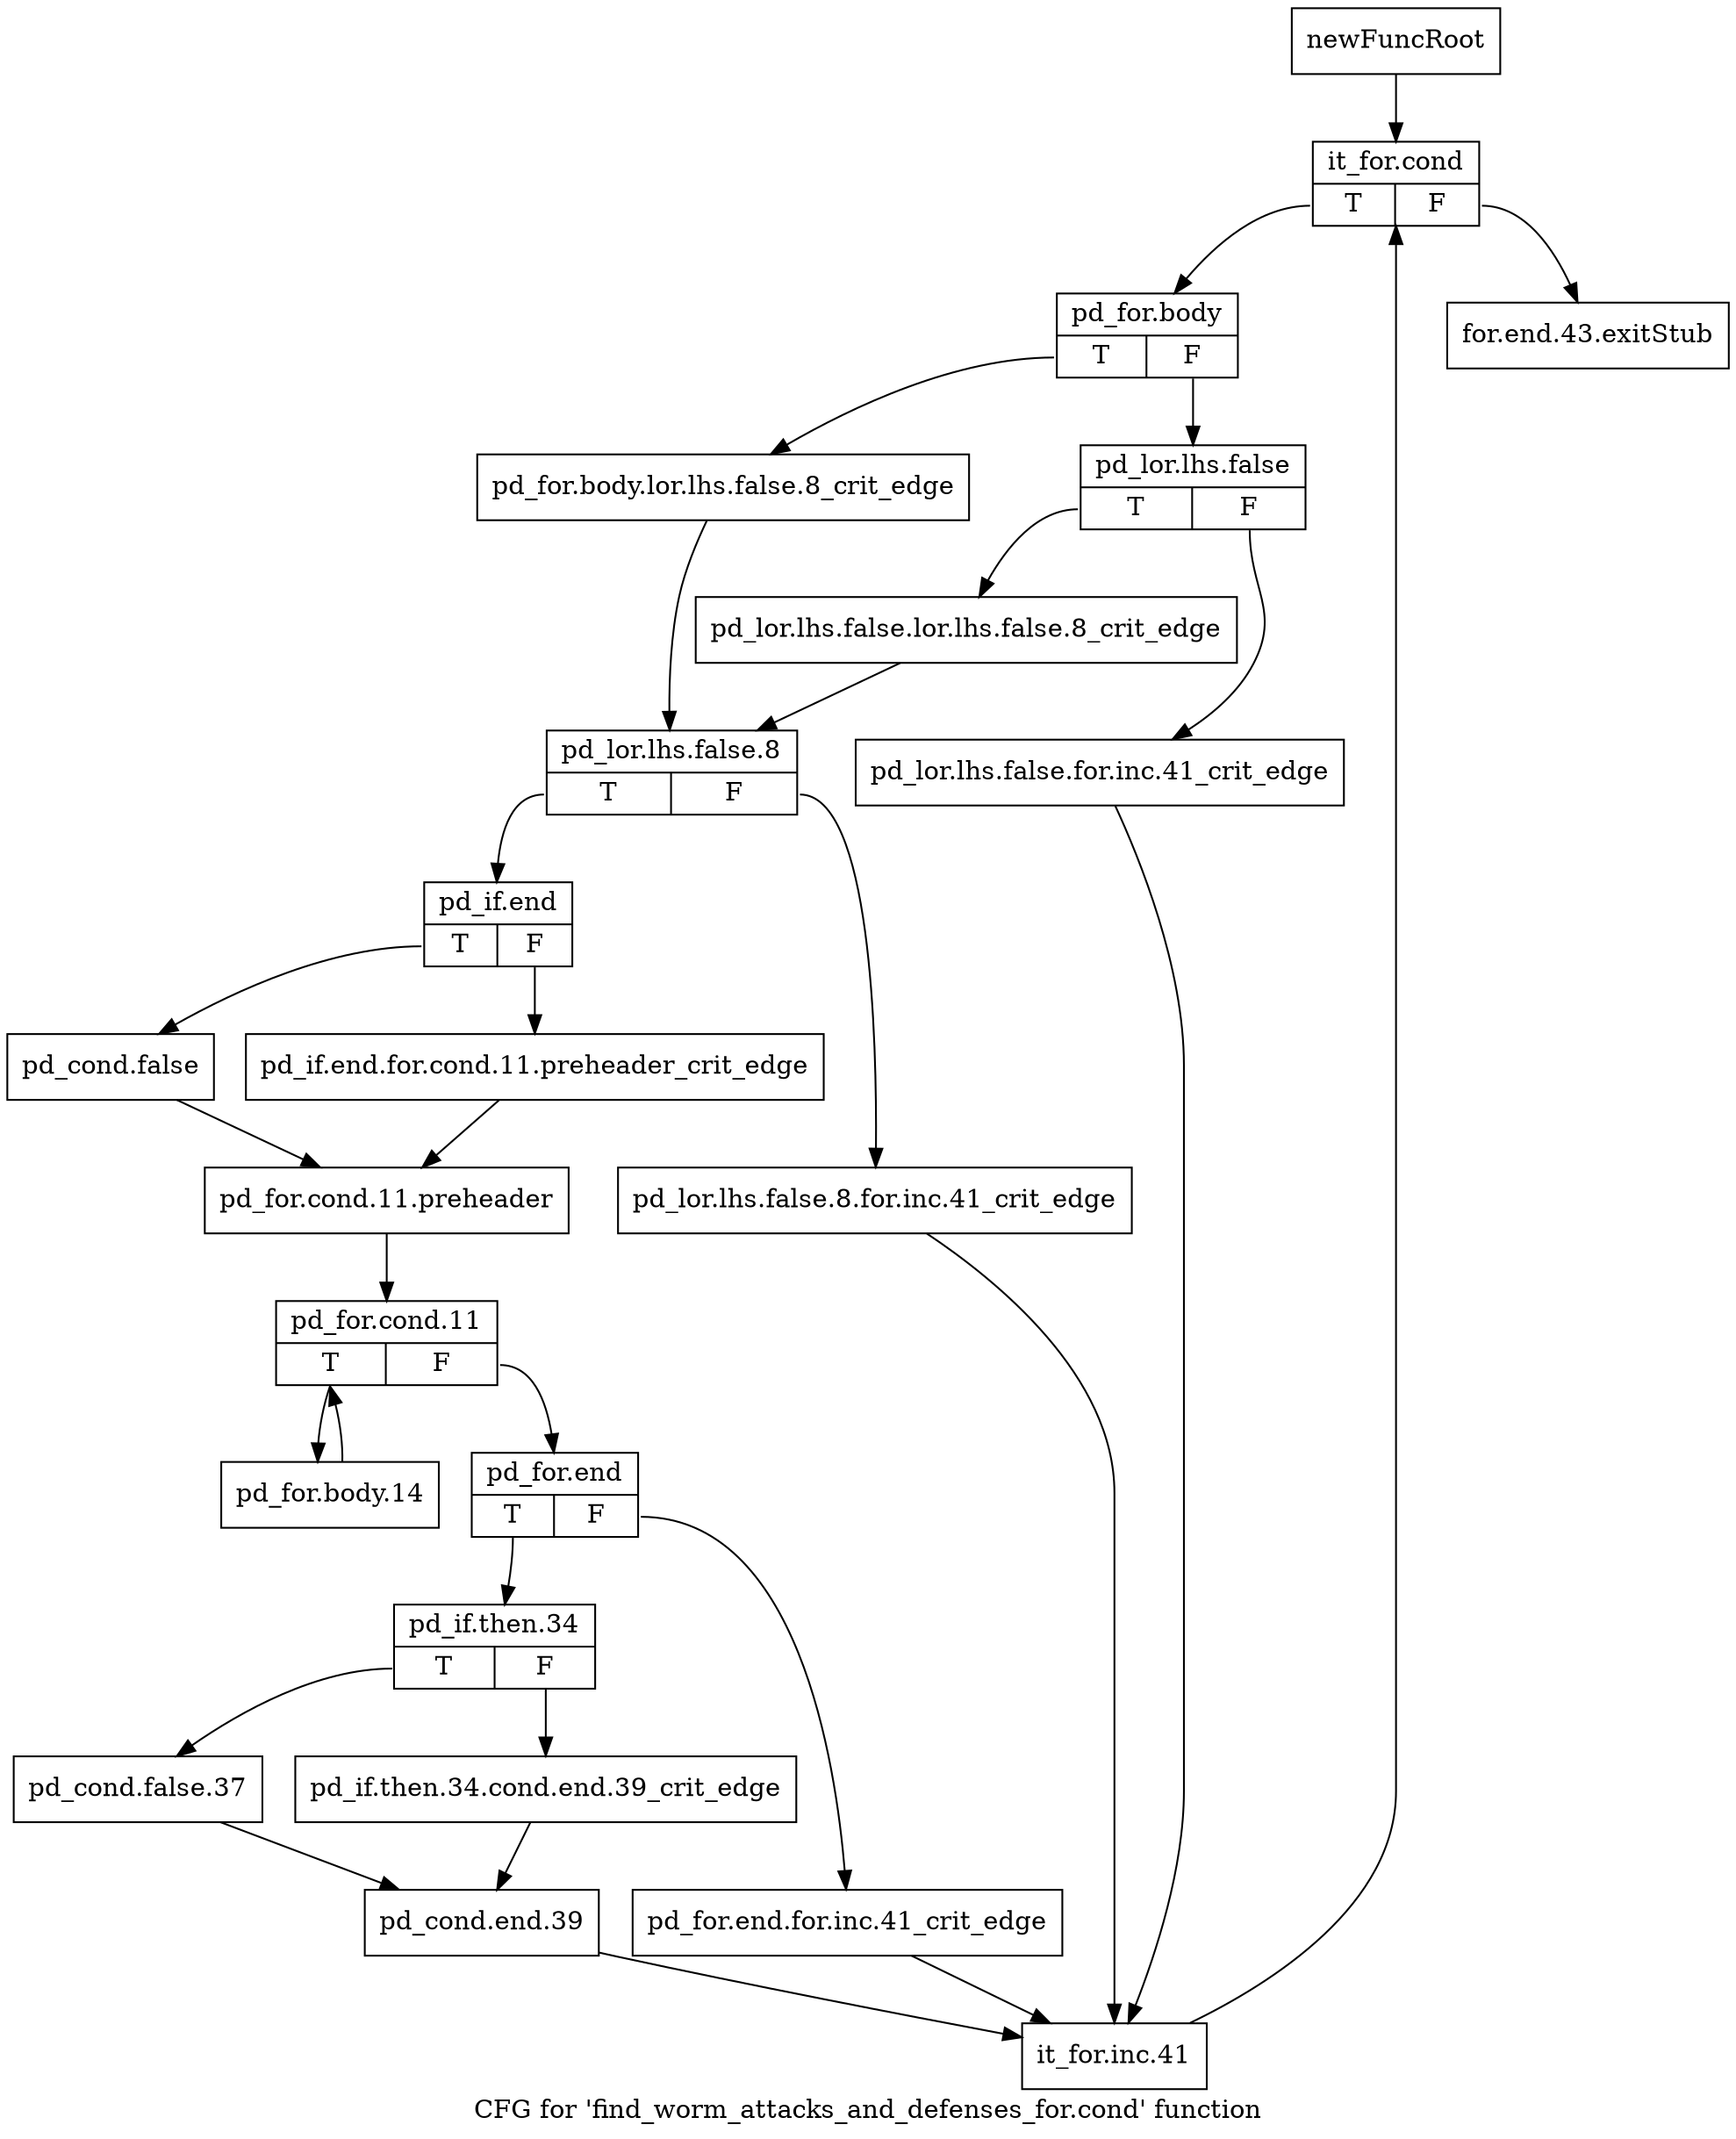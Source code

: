 digraph "CFG for 'find_worm_attacks_and_defenses_for.cond' function" {
	label="CFG for 'find_worm_attacks_and_defenses_for.cond' function";

	Node0x46e3560 [shape=record,label="{newFuncRoot}"];
	Node0x46e3560 -> Node0x46e3600;
	Node0x46e35b0 [shape=record,label="{for.end.43.exitStub}"];
	Node0x46e3600 [shape=record,label="{it_for.cond|{<s0>T|<s1>F}}"];
	Node0x46e3600:s0 -> Node0x46e3650;
	Node0x46e3600:s1 -> Node0x46e35b0;
	Node0x46e3650 [shape=record,label="{pd_for.body|{<s0>T|<s1>F}}"];
	Node0x46e3650:s0 -> Node0x46e3790;
	Node0x46e3650:s1 -> Node0x46e36a0;
	Node0x46e36a0 [shape=record,label="{pd_lor.lhs.false|{<s0>T|<s1>F}}"];
	Node0x46e36a0:s0 -> Node0x46e3740;
	Node0x46e36a0:s1 -> Node0x46e36f0;
	Node0x46e36f0 [shape=record,label="{pd_lor.lhs.false.for.inc.41_crit_edge}"];
	Node0x46e36f0 -> Node0x46e3bf0;
	Node0x46e3740 [shape=record,label="{pd_lor.lhs.false.lor.lhs.false.8_crit_edge}"];
	Node0x46e3740 -> Node0x46e37e0;
	Node0x46e3790 [shape=record,label="{pd_for.body.lor.lhs.false.8_crit_edge}"];
	Node0x46e3790 -> Node0x46e37e0;
	Node0x46e37e0 [shape=record,label="{pd_lor.lhs.false.8|{<s0>T|<s1>F}}"];
	Node0x46e37e0:s0 -> Node0x46e3880;
	Node0x46e37e0:s1 -> Node0x46e3830;
	Node0x46e3830 [shape=record,label="{pd_lor.lhs.false.8.for.inc.41_crit_edge}"];
	Node0x46e3830 -> Node0x46e3bf0;
	Node0x46e3880 [shape=record,label="{pd_if.end|{<s0>T|<s1>F}}"];
	Node0x46e3880:s0 -> Node0x46e3920;
	Node0x46e3880:s1 -> Node0x46e38d0;
	Node0x46e38d0 [shape=record,label="{pd_if.end.for.cond.11.preheader_crit_edge}"];
	Node0x46e38d0 -> Node0x46e3970;
	Node0x46e3920 [shape=record,label="{pd_cond.false}"];
	Node0x46e3920 -> Node0x46e3970;
	Node0x46e3970 [shape=record,label="{pd_for.cond.11.preheader}"];
	Node0x46e3970 -> Node0x46e39c0;
	Node0x46e39c0 [shape=record,label="{pd_for.cond.11|{<s0>T|<s1>F}}"];
	Node0x46e39c0:s0 -> Node0x46e3c40;
	Node0x46e39c0:s1 -> Node0x46e3a10;
	Node0x46e3a10 [shape=record,label="{pd_for.end|{<s0>T|<s1>F}}"];
	Node0x46e3a10:s0 -> Node0x46e3ab0;
	Node0x46e3a10:s1 -> Node0x46e3a60;
	Node0x46e3a60 [shape=record,label="{pd_for.end.for.inc.41_crit_edge}"];
	Node0x46e3a60 -> Node0x46e3bf0;
	Node0x46e3ab0 [shape=record,label="{pd_if.then.34|{<s0>T|<s1>F}}"];
	Node0x46e3ab0:s0 -> Node0x46e3b50;
	Node0x46e3ab0:s1 -> Node0x46e3b00;
	Node0x46e3b00 [shape=record,label="{pd_if.then.34.cond.end.39_crit_edge}"];
	Node0x46e3b00 -> Node0x46e3ba0;
	Node0x46e3b50 [shape=record,label="{pd_cond.false.37}"];
	Node0x46e3b50 -> Node0x46e3ba0;
	Node0x46e3ba0 [shape=record,label="{pd_cond.end.39}"];
	Node0x46e3ba0 -> Node0x46e3bf0;
	Node0x46e3bf0 [shape=record,label="{it_for.inc.41}"];
	Node0x46e3bf0 -> Node0x46e3600;
	Node0x46e3c40 [shape=record,label="{pd_for.body.14}"];
	Node0x46e3c40 -> Node0x46e39c0;
}
